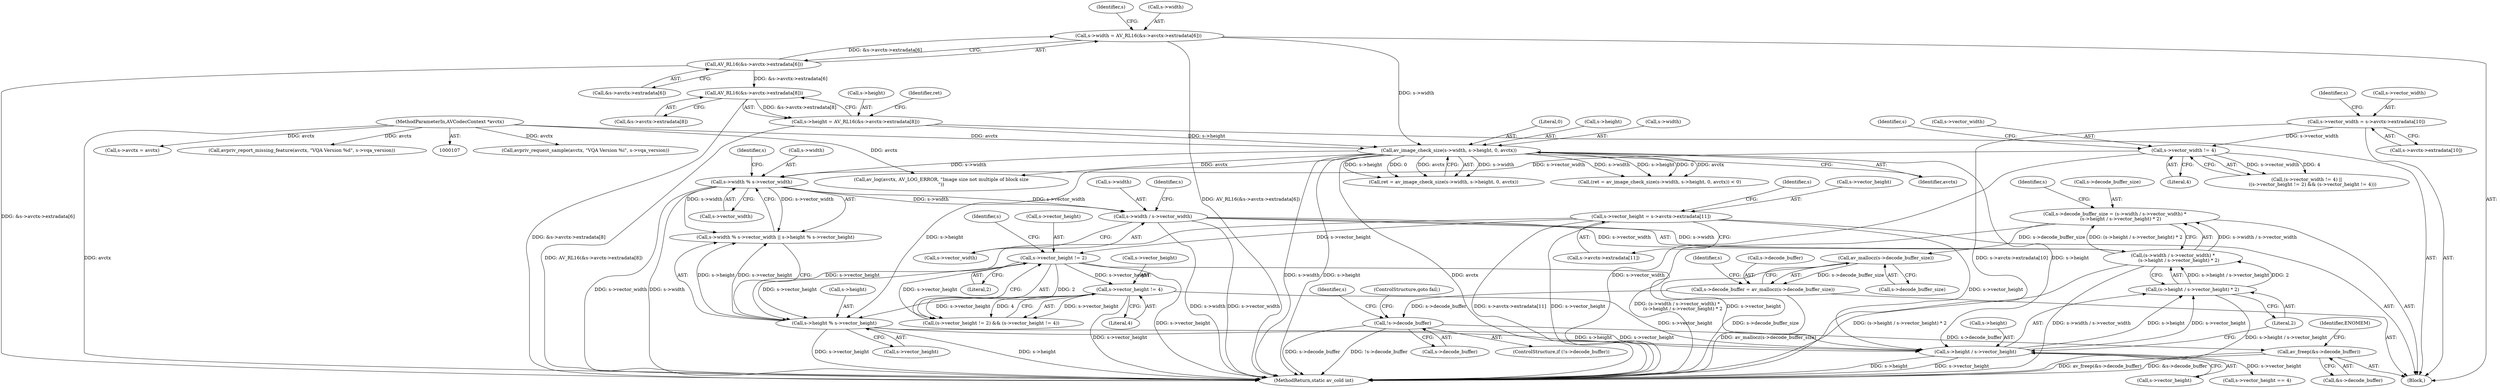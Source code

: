 digraph "0_FFmpeg_02f909dc24b1f05cfbba75077c7707b905e63cd2@API" {
"1000377" [label="(Call,av_mallocz(s->decode_buffer_size))"];
"1000352" [label="(Call,s->decode_buffer_size = (s->width / s->vector_width) *\n        (s->height / s->vector_height) * 2)"];
"1000356" [label="(Call,(s->width / s->vector_width) *\n        (s->height / s->vector_height) * 2)"];
"1000357" [label="(Call,s->width / s->vector_width)"];
"1000298" [label="(Call,s->width % s->vector_width)"];
"1000216" [label="(Call,av_image_check_size(s->width, s->height, 0, avctx))"];
"1000186" [label="(Call,s->width = AV_RL16(&s->avctx->extradata[6]))"];
"1000190" [label="(Call,AV_RL16(&s->avctx->extradata[6]))"];
"1000199" [label="(Call,s->height = AV_RL16(&s->avctx->extradata[8]))"];
"1000203" [label="(Call,AV_RL16(&s->avctx->extradata[8]))"];
"1000108" [label="(MethodParameterIn,AVCodecContext *avctx)"];
"1000277" [label="(Call,s->vector_width != 4)"];
"1000238" [label="(Call,s->vector_width = s->avctx->extradata[10])"];
"1000364" [label="(Call,(s->height / s->vector_height) * 2)"];
"1000365" [label="(Call,s->height / s->vector_height)"];
"1000305" [label="(Call,s->height % s->vector_height)"];
"1000283" [label="(Call,s->vector_height != 2)"];
"1000249" [label="(Call,s->vector_height = s->avctx->extradata[11])"];
"1000288" [label="(Call,s->vector_height != 4)"];
"1000373" [label="(Call,s->decode_buffer = av_mallocz(s->decode_buffer_size))"];
"1000382" [label="(Call,!s->decode_buffer)"];
"1000476" [label="(Call,av_freep(&s->decode_buffer))"];
"1000297" [label="(Call,s->width % s->vector_width || s->height % s->vector_height)"];
"1000375" [label="(Identifier,s)"];
"1000109" [label="(Block,)"];
"1000365" [label="(Call,s->height / s->vector_height)"];
"1000388" [label="(Call,s->vector_height == 4)"];
"1000214" [label="(Call,ret = av_image_check_size(s->width, s->height, 0, avctx))"];
"1000178" [label="(Call,avpriv_request_sample(avctx, \"VQA Version %i\", s->vqa_version))"];
"1000203" [label="(Call,AV_RL16(&s->avctx->extradata[8]))"];
"1000373" [label="(Call,s->decode_buffer = av_mallocz(s->decode_buffer_size))"];
"1000276" [label="(Call,(s->vector_width != 4) ||\n        ((s->vector_height != 2) && (s->vector_height != 4)))"];
"1000357" [label="(Call,s->width / s->vector_width)"];
"1000285" [label="(Identifier,s)"];
"1000287" [label="(Literal,2)"];
"1000289" [label="(Call,s->vector_height)"];
"1000223" [label="(Literal,0)"];
"1000216" [label="(Call,av_image_check_size(s->width, s->height, 0, avctx))"];
"1000374" [label="(Call,s->decode_buffer)"];
"1000386" [label="(ControlStructure,goto fail;)"];
"1000356" [label="(Call,(s->width / s->vector_width) *\n        (s->height / s->vector_height) * 2)"];
"1000309" [label="(Call,s->vector_height)"];
"1000204" [label="(Call,&s->avctx->extradata[8])"];
"1000249" [label="(Call,s->vector_height = s->avctx->extradata[11])"];
"1000108" [label="(MethodParameterIn,AVCodecContext *avctx)"];
"1000358" [label="(Call,s->width)"];
"1000384" [label="(Identifier,s)"];
"1000484" [label="(MethodReturn,static av_cold int)"];
"1000213" [label="(Call,(ret = av_image_check_size(s->width, s->height, 0, avctx)) < 0)"];
"1000186" [label="(Call,s->width = AV_RL16(&s->avctx->extradata[6]))"];
"1000282" [label="(Call,(s->vector_height != 2) && (s->vector_height != 4))"];
"1000382" [label="(Call,!s->decode_buffer)"];
"1000367" [label="(Identifier,s)"];
"1000199" [label="(Call,s->height = AV_RL16(&s->avctx->extradata[8]))"];
"1000290" [label="(Identifier,s)"];
"1000476" [label="(Call,av_freep(&s->decode_buffer))"];
"1000284" [label="(Call,s->vector_height)"];
"1000305" [label="(Call,s->height % s->vector_height)"];
"1000201" [label="(Identifier,s)"];
"1000281" [label="(Literal,4)"];
"1000253" [label="(Call,s->avctx->extradata[11])"];
"1000238" [label="(Call,s->vector_width = s->avctx->extradata[10])"];
"1000361" [label="(Call,s->vector_width)"];
"1000278" [label="(Call,s->vector_width)"];
"1000378" [label="(Call,s->decode_buffer_size)"];
"1000477" [label="(Call,&s->decode_buffer)"];
"1000352" [label="(Call,s->decode_buffer_size = (s->width / s->vector_width) *\n        (s->height / s->vector_height) * 2)"];
"1000299" [label="(Call,s->width)"];
"1000372" [label="(Literal,2)"];
"1000302" [label="(Call,s->vector_width)"];
"1000283" [label="(Call,s->vector_height != 2)"];
"1000220" [label="(Call,s->height)"];
"1000217" [label="(Call,s->width)"];
"1000187" [label="(Call,s->width)"];
"1000262" [label="(Identifier,s)"];
"1000250" [label="(Call,s->vector_height)"];
"1000383" [label="(Call,s->decode_buffer)"];
"1000377" [label="(Call,av_mallocz(s->decode_buffer_size))"];
"1000313" [label="(Call,av_log(avctx, AV_LOG_ERROR, \"Image size not multiple of block size\n\"))"];
"1000277" [label="(Call,s->vector_width != 4)"];
"1000215" [label="(Identifier,ret)"];
"1000366" [label="(Call,s->height)"];
"1000483" [label="(Identifier,ENOMEM)"];
"1000242" [label="(Call,s->avctx->extradata[10])"];
"1000292" [label="(Literal,4)"];
"1000353" [label="(Call,s->decode_buffer_size)"];
"1000239" [label="(Call,s->vector_width)"];
"1000251" [label="(Identifier,s)"];
"1000190" [label="(Call,AV_RL16(&s->avctx->extradata[6]))"];
"1000298" [label="(Call,s->width % s->vector_width)"];
"1000307" [label="(Identifier,s)"];
"1000306" [label="(Call,s->height)"];
"1000120" [label="(Call,s->avctx = avctx)"];
"1000169" [label="(Call,avpriv_report_missing_feature(avctx, \"VQA Version %d\", s->vqa_version))"];
"1000369" [label="(Call,s->vector_height)"];
"1000191" [label="(Call,&s->avctx->extradata[6])"];
"1000224" [label="(Identifier,avctx)"];
"1000200" [label="(Call,s->height)"];
"1000381" [label="(ControlStructure,if (!s->decode_buffer))"];
"1000288" [label="(Call,s->vector_height != 4)"];
"1000390" [label="(Identifier,s)"];
"1000364" [label="(Call,(s->height / s->vector_height) * 2)"];
"1000377" -> "1000373"  [label="AST: "];
"1000377" -> "1000378"  [label="CFG: "];
"1000378" -> "1000377"  [label="AST: "];
"1000373" -> "1000377"  [label="CFG: "];
"1000377" -> "1000484"  [label="DDG: s->decode_buffer_size"];
"1000377" -> "1000373"  [label="DDG: s->decode_buffer_size"];
"1000352" -> "1000377"  [label="DDG: s->decode_buffer_size"];
"1000352" -> "1000109"  [label="AST: "];
"1000352" -> "1000356"  [label="CFG: "];
"1000353" -> "1000352"  [label="AST: "];
"1000356" -> "1000352"  [label="AST: "];
"1000375" -> "1000352"  [label="CFG: "];
"1000352" -> "1000484"  [label="DDG: (s->width / s->vector_width) *\n        (s->height / s->vector_height) * 2"];
"1000356" -> "1000352"  [label="DDG: s->width / s->vector_width"];
"1000356" -> "1000352"  [label="DDG: (s->height / s->vector_height) * 2"];
"1000356" -> "1000364"  [label="CFG: "];
"1000357" -> "1000356"  [label="AST: "];
"1000364" -> "1000356"  [label="AST: "];
"1000356" -> "1000484"  [label="DDG: (s->height / s->vector_height) * 2"];
"1000356" -> "1000484"  [label="DDG: s->width / s->vector_width"];
"1000357" -> "1000356"  [label="DDG: s->width"];
"1000357" -> "1000356"  [label="DDG: s->vector_width"];
"1000364" -> "1000356"  [label="DDG: s->height / s->vector_height"];
"1000364" -> "1000356"  [label="DDG: 2"];
"1000357" -> "1000361"  [label="CFG: "];
"1000358" -> "1000357"  [label="AST: "];
"1000361" -> "1000357"  [label="AST: "];
"1000367" -> "1000357"  [label="CFG: "];
"1000357" -> "1000484"  [label="DDG: s->vector_width"];
"1000357" -> "1000484"  [label="DDG: s->width"];
"1000298" -> "1000357"  [label="DDG: s->width"];
"1000298" -> "1000357"  [label="DDG: s->vector_width"];
"1000298" -> "1000297"  [label="AST: "];
"1000298" -> "1000302"  [label="CFG: "];
"1000299" -> "1000298"  [label="AST: "];
"1000302" -> "1000298"  [label="AST: "];
"1000307" -> "1000298"  [label="CFG: "];
"1000297" -> "1000298"  [label="CFG: "];
"1000298" -> "1000484"  [label="DDG: s->width"];
"1000298" -> "1000484"  [label="DDG: s->vector_width"];
"1000298" -> "1000297"  [label="DDG: s->width"];
"1000298" -> "1000297"  [label="DDG: s->vector_width"];
"1000216" -> "1000298"  [label="DDG: s->width"];
"1000277" -> "1000298"  [label="DDG: s->vector_width"];
"1000216" -> "1000214"  [label="AST: "];
"1000216" -> "1000224"  [label="CFG: "];
"1000217" -> "1000216"  [label="AST: "];
"1000220" -> "1000216"  [label="AST: "];
"1000223" -> "1000216"  [label="AST: "];
"1000224" -> "1000216"  [label="AST: "];
"1000214" -> "1000216"  [label="CFG: "];
"1000216" -> "1000484"  [label="DDG: s->width"];
"1000216" -> "1000484"  [label="DDG: s->height"];
"1000216" -> "1000484"  [label="DDG: avctx"];
"1000216" -> "1000213"  [label="DDG: s->width"];
"1000216" -> "1000213"  [label="DDG: s->height"];
"1000216" -> "1000213"  [label="DDG: 0"];
"1000216" -> "1000213"  [label="DDG: avctx"];
"1000216" -> "1000214"  [label="DDG: s->width"];
"1000216" -> "1000214"  [label="DDG: s->height"];
"1000216" -> "1000214"  [label="DDG: 0"];
"1000216" -> "1000214"  [label="DDG: avctx"];
"1000186" -> "1000216"  [label="DDG: s->width"];
"1000199" -> "1000216"  [label="DDG: s->height"];
"1000108" -> "1000216"  [label="DDG: avctx"];
"1000216" -> "1000305"  [label="DDG: s->height"];
"1000216" -> "1000313"  [label="DDG: avctx"];
"1000216" -> "1000365"  [label="DDG: s->height"];
"1000186" -> "1000109"  [label="AST: "];
"1000186" -> "1000190"  [label="CFG: "];
"1000187" -> "1000186"  [label="AST: "];
"1000190" -> "1000186"  [label="AST: "];
"1000201" -> "1000186"  [label="CFG: "];
"1000186" -> "1000484"  [label="DDG: AV_RL16(&s->avctx->extradata[6])"];
"1000190" -> "1000186"  [label="DDG: &s->avctx->extradata[6]"];
"1000190" -> "1000191"  [label="CFG: "];
"1000191" -> "1000190"  [label="AST: "];
"1000190" -> "1000484"  [label="DDG: &s->avctx->extradata[6]"];
"1000190" -> "1000203"  [label="DDG: &s->avctx->extradata[6]"];
"1000199" -> "1000109"  [label="AST: "];
"1000199" -> "1000203"  [label="CFG: "];
"1000200" -> "1000199"  [label="AST: "];
"1000203" -> "1000199"  [label="AST: "];
"1000215" -> "1000199"  [label="CFG: "];
"1000199" -> "1000484"  [label="DDG: AV_RL16(&s->avctx->extradata[8])"];
"1000203" -> "1000199"  [label="DDG: &s->avctx->extradata[8]"];
"1000203" -> "1000204"  [label="CFG: "];
"1000204" -> "1000203"  [label="AST: "];
"1000203" -> "1000484"  [label="DDG: &s->avctx->extradata[8]"];
"1000108" -> "1000107"  [label="AST: "];
"1000108" -> "1000484"  [label="DDG: avctx"];
"1000108" -> "1000120"  [label="DDG: avctx"];
"1000108" -> "1000169"  [label="DDG: avctx"];
"1000108" -> "1000178"  [label="DDG: avctx"];
"1000108" -> "1000313"  [label="DDG: avctx"];
"1000277" -> "1000276"  [label="AST: "];
"1000277" -> "1000281"  [label="CFG: "];
"1000278" -> "1000277"  [label="AST: "];
"1000281" -> "1000277"  [label="AST: "];
"1000285" -> "1000277"  [label="CFG: "];
"1000276" -> "1000277"  [label="CFG: "];
"1000277" -> "1000484"  [label="DDG: s->vector_width"];
"1000277" -> "1000276"  [label="DDG: s->vector_width"];
"1000277" -> "1000276"  [label="DDG: 4"];
"1000238" -> "1000277"  [label="DDG: s->vector_width"];
"1000238" -> "1000109"  [label="AST: "];
"1000238" -> "1000242"  [label="CFG: "];
"1000239" -> "1000238"  [label="AST: "];
"1000242" -> "1000238"  [label="AST: "];
"1000251" -> "1000238"  [label="CFG: "];
"1000238" -> "1000484"  [label="DDG: s->avctx->extradata[10]"];
"1000364" -> "1000372"  [label="CFG: "];
"1000365" -> "1000364"  [label="AST: "];
"1000372" -> "1000364"  [label="AST: "];
"1000364" -> "1000484"  [label="DDG: s->height / s->vector_height"];
"1000365" -> "1000364"  [label="DDG: s->height"];
"1000365" -> "1000364"  [label="DDG: s->vector_height"];
"1000365" -> "1000369"  [label="CFG: "];
"1000366" -> "1000365"  [label="AST: "];
"1000369" -> "1000365"  [label="AST: "];
"1000372" -> "1000365"  [label="CFG: "];
"1000365" -> "1000484"  [label="DDG: s->vector_height"];
"1000365" -> "1000484"  [label="DDG: s->height"];
"1000305" -> "1000365"  [label="DDG: s->height"];
"1000305" -> "1000365"  [label="DDG: s->vector_height"];
"1000283" -> "1000365"  [label="DDG: s->vector_height"];
"1000288" -> "1000365"  [label="DDG: s->vector_height"];
"1000249" -> "1000365"  [label="DDG: s->vector_height"];
"1000365" -> "1000388"  [label="DDG: s->vector_height"];
"1000305" -> "1000297"  [label="AST: "];
"1000305" -> "1000309"  [label="CFG: "];
"1000306" -> "1000305"  [label="AST: "];
"1000309" -> "1000305"  [label="AST: "];
"1000297" -> "1000305"  [label="CFG: "];
"1000305" -> "1000484"  [label="DDG: s->vector_height"];
"1000305" -> "1000484"  [label="DDG: s->height"];
"1000305" -> "1000297"  [label="DDG: s->height"];
"1000305" -> "1000297"  [label="DDG: s->vector_height"];
"1000283" -> "1000305"  [label="DDG: s->vector_height"];
"1000288" -> "1000305"  [label="DDG: s->vector_height"];
"1000249" -> "1000305"  [label="DDG: s->vector_height"];
"1000283" -> "1000282"  [label="AST: "];
"1000283" -> "1000287"  [label="CFG: "];
"1000284" -> "1000283"  [label="AST: "];
"1000287" -> "1000283"  [label="AST: "];
"1000290" -> "1000283"  [label="CFG: "];
"1000282" -> "1000283"  [label="CFG: "];
"1000283" -> "1000484"  [label="DDG: s->vector_height"];
"1000283" -> "1000282"  [label="DDG: s->vector_height"];
"1000283" -> "1000282"  [label="DDG: 2"];
"1000249" -> "1000283"  [label="DDG: s->vector_height"];
"1000283" -> "1000288"  [label="DDG: s->vector_height"];
"1000249" -> "1000109"  [label="AST: "];
"1000249" -> "1000253"  [label="CFG: "];
"1000250" -> "1000249"  [label="AST: "];
"1000253" -> "1000249"  [label="AST: "];
"1000262" -> "1000249"  [label="CFG: "];
"1000249" -> "1000484"  [label="DDG: s->avctx->extradata[11]"];
"1000249" -> "1000484"  [label="DDG: s->vector_height"];
"1000288" -> "1000282"  [label="AST: "];
"1000288" -> "1000292"  [label="CFG: "];
"1000289" -> "1000288"  [label="AST: "];
"1000292" -> "1000288"  [label="AST: "];
"1000282" -> "1000288"  [label="CFG: "];
"1000288" -> "1000484"  [label="DDG: s->vector_height"];
"1000288" -> "1000282"  [label="DDG: s->vector_height"];
"1000288" -> "1000282"  [label="DDG: 4"];
"1000373" -> "1000109"  [label="AST: "];
"1000374" -> "1000373"  [label="AST: "];
"1000384" -> "1000373"  [label="CFG: "];
"1000373" -> "1000484"  [label="DDG: av_mallocz(s->decode_buffer_size)"];
"1000373" -> "1000382"  [label="DDG: s->decode_buffer"];
"1000382" -> "1000381"  [label="AST: "];
"1000382" -> "1000383"  [label="CFG: "];
"1000383" -> "1000382"  [label="AST: "];
"1000386" -> "1000382"  [label="CFG: "];
"1000390" -> "1000382"  [label="CFG: "];
"1000382" -> "1000484"  [label="DDG: s->decode_buffer"];
"1000382" -> "1000484"  [label="DDG: !s->decode_buffer"];
"1000382" -> "1000476"  [label="DDG: s->decode_buffer"];
"1000476" -> "1000109"  [label="AST: "];
"1000476" -> "1000477"  [label="CFG: "];
"1000477" -> "1000476"  [label="AST: "];
"1000483" -> "1000476"  [label="CFG: "];
"1000476" -> "1000484"  [label="DDG: av_freep(&s->decode_buffer)"];
"1000476" -> "1000484"  [label="DDG: &s->decode_buffer"];
}
